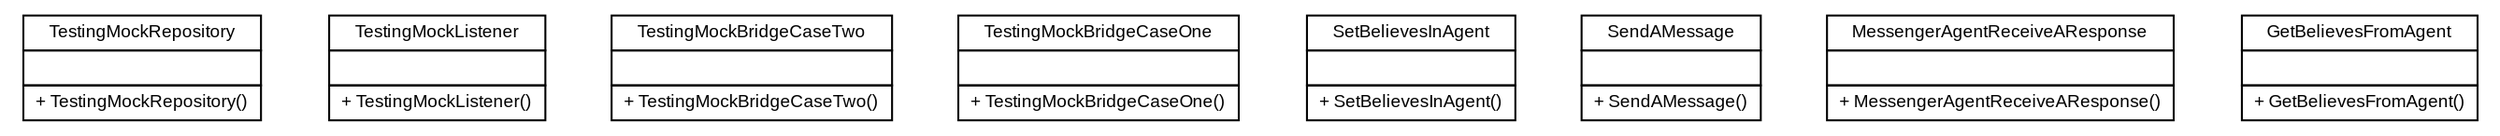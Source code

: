 #!/usr/local/bin/dot
#
# Class diagram 
# Generated by UMLGraph version 5.1 (http://www.umlgraph.org/)
#

digraph G {
	edge [fontname="arial",fontsize=10,labelfontname="arial",labelfontsize=10];
	node [fontname="arial",fontsize=10,shape=plaintext];
	nodesep=0.25;
	ranksep=0.5;
	// es.upm.dit.gsi.beast.platform.jade.jadePlatformTest.TestingMockRepository
	c27 [label=<<table title="es.upm.dit.gsi.beast.platform.jade.jadePlatformTest.TestingMockRepository" border="0" cellborder="1" cellspacing="0" cellpadding="2" port="p" href="./TestingMockRepository.html">
		<tr><td><table border="0" cellspacing="0" cellpadding="1">
<tr><td align="center" balign="center"> TestingMockRepository </td></tr>
		</table></td></tr>
		<tr><td><table border="0" cellspacing="0" cellpadding="1">
<tr><td align="left" balign="left">  </td></tr>
		</table></td></tr>
		<tr><td><table border="0" cellspacing="0" cellpadding="1">
<tr><td align="left" balign="left"> + TestingMockRepository() </td></tr>
		</table></td></tr>
		</table>>, fontname="arial", fontcolor="black", fontsize=9.0];
	// es.upm.dit.gsi.beast.platform.jade.jadePlatformTest.TestingMockListener
	c28 [label=<<table title="es.upm.dit.gsi.beast.platform.jade.jadePlatformTest.TestingMockListener" border="0" cellborder="1" cellspacing="0" cellpadding="2" port="p" href="./TestingMockListener.html">
		<tr><td><table border="0" cellspacing="0" cellpadding="1">
<tr><td align="center" balign="center"> TestingMockListener </td></tr>
		</table></td></tr>
		<tr><td><table border="0" cellspacing="0" cellpadding="1">
<tr><td align="left" balign="left">  </td></tr>
		</table></td></tr>
		<tr><td><table border="0" cellspacing="0" cellpadding="1">
<tr><td align="left" balign="left"> + TestingMockListener() </td></tr>
		</table></td></tr>
		</table>>, fontname="arial", fontcolor="black", fontsize=9.0];
	// es.upm.dit.gsi.beast.platform.jade.jadePlatformTest.TestingMockBridgeCaseTwo
	c29 [label=<<table title="es.upm.dit.gsi.beast.platform.jade.jadePlatformTest.TestingMockBridgeCaseTwo" border="0" cellborder="1" cellspacing="0" cellpadding="2" port="p" href="./TestingMockBridgeCaseTwo.html">
		<tr><td><table border="0" cellspacing="0" cellpadding="1">
<tr><td align="center" balign="center"> TestingMockBridgeCaseTwo </td></tr>
		</table></td></tr>
		<tr><td><table border="0" cellspacing="0" cellpadding="1">
<tr><td align="left" balign="left">  </td></tr>
		</table></td></tr>
		<tr><td><table border="0" cellspacing="0" cellpadding="1">
<tr><td align="left" balign="left"> + TestingMockBridgeCaseTwo() </td></tr>
		</table></td></tr>
		</table>>, fontname="arial", fontcolor="black", fontsize=9.0];
	// es.upm.dit.gsi.beast.platform.jade.jadePlatformTest.TestingMockBridgeCaseOne
	c30 [label=<<table title="es.upm.dit.gsi.beast.platform.jade.jadePlatformTest.TestingMockBridgeCaseOne" border="0" cellborder="1" cellspacing="0" cellpadding="2" port="p" href="./TestingMockBridgeCaseOne.html">
		<tr><td><table border="0" cellspacing="0" cellpadding="1">
<tr><td align="center" balign="center"> TestingMockBridgeCaseOne </td></tr>
		</table></td></tr>
		<tr><td><table border="0" cellspacing="0" cellpadding="1">
<tr><td align="left" balign="left">  </td></tr>
		</table></td></tr>
		<tr><td><table border="0" cellspacing="0" cellpadding="1">
<tr><td align="left" balign="left"> + TestingMockBridgeCaseOne() </td></tr>
		</table></td></tr>
		</table>>, fontname="arial", fontcolor="black", fontsize=9.0];
	// es.upm.dit.gsi.beast.platform.jade.jadePlatformTest.SetBelievesInAgent
	c31 [label=<<table title="es.upm.dit.gsi.beast.platform.jade.jadePlatformTest.SetBelievesInAgent" border="0" cellborder="1" cellspacing="0" cellpadding="2" port="p" href="./SetBelievesInAgent.html">
		<tr><td><table border="0" cellspacing="0" cellpadding="1">
<tr><td align="center" balign="center"> SetBelievesInAgent </td></tr>
		</table></td></tr>
		<tr><td><table border="0" cellspacing="0" cellpadding="1">
<tr><td align="left" balign="left">  </td></tr>
		</table></td></tr>
		<tr><td><table border="0" cellspacing="0" cellpadding="1">
<tr><td align="left" balign="left"> + SetBelievesInAgent() </td></tr>
		</table></td></tr>
		</table>>, fontname="arial", fontcolor="black", fontsize=9.0];
	// es.upm.dit.gsi.beast.platform.jade.jadePlatformTest.SendAMessage
	c32 [label=<<table title="es.upm.dit.gsi.beast.platform.jade.jadePlatformTest.SendAMessage" border="0" cellborder="1" cellspacing="0" cellpadding="2" port="p" href="./SendAMessage.html">
		<tr><td><table border="0" cellspacing="0" cellpadding="1">
<tr><td align="center" balign="center"> SendAMessage </td></tr>
		</table></td></tr>
		<tr><td><table border="0" cellspacing="0" cellpadding="1">
<tr><td align="left" balign="left">  </td></tr>
		</table></td></tr>
		<tr><td><table border="0" cellspacing="0" cellpadding="1">
<tr><td align="left" balign="left"> + SendAMessage() </td></tr>
		</table></td></tr>
		</table>>, fontname="arial", fontcolor="black", fontsize=9.0];
	// es.upm.dit.gsi.beast.platform.jade.jadePlatformTest.MessengerAgentReceiveAResponse
	c33 [label=<<table title="es.upm.dit.gsi.beast.platform.jade.jadePlatformTest.MessengerAgentReceiveAResponse" border="0" cellborder="1" cellspacing="0" cellpadding="2" port="p" href="./MessengerAgentReceiveAResponse.html">
		<tr><td><table border="0" cellspacing="0" cellpadding="1">
<tr><td align="center" balign="center"> MessengerAgentReceiveAResponse </td></tr>
		</table></td></tr>
		<tr><td><table border="0" cellspacing="0" cellpadding="1">
<tr><td align="left" balign="left">  </td></tr>
		</table></td></tr>
		<tr><td><table border="0" cellspacing="0" cellpadding="1">
<tr><td align="left" balign="left"> + MessengerAgentReceiveAResponse() </td></tr>
		</table></td></tr>
		</table>>, fontname="arial", fontcolor="black", fontsize=9.0];
	// es.upm.dit.gsi.beast.platform.jade.jadePlatformTest.GetBelievesFromAgent
	c34 [label=<<table title="es.upm.dit.gsi.beast.platform.jade.jadePlatformTest.GetBelievesFromAgent" border="0" cellborder="1" cellspacing="0" cellpadding="2" port="p" href="./GetBelievesFromAgent.html">
		<tr><td><table border="0" cellspacing="0" cellpadding="1">
<tr><td align="center" balign="center"> GetBelievesFromAgent </td></tr>
		</table></td></tr>
		<tr><td><table border="0" cellspacing="0" cellpadding="1">
<tr><td align="left" balign="left">  </td></tr>
		</table></td></tr>
		<tr><td><table border="0" cellspacing="0" cellpadding="1">
<tr><td align="left" balign="left"> + GetBelievesFromAgent() </td></tr>
		</table></td></tr>
		</table>>, fontname="arial", fontcolor="black", fontsize=9.0];
}

